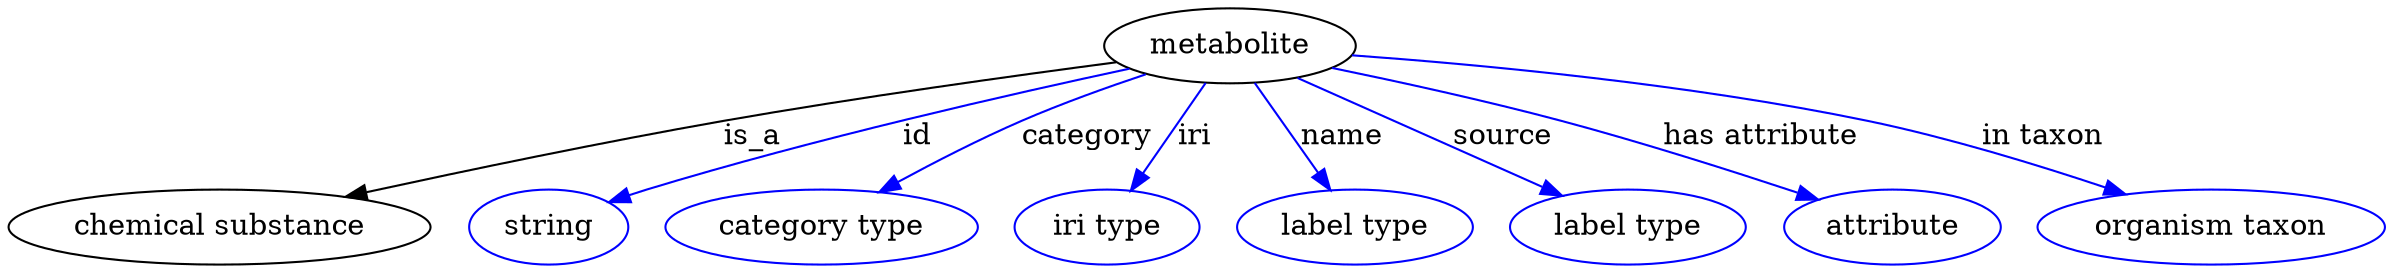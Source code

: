 digraph {
	graph [bb="0,0,929.94,123"];
	node [label="\N"];
	metabolite	 [height=0.5,
		label=metabolite,
		pos="477.29,105",
		width=1.336];
	"chemical substance"	 [height=0.5,
		pos="79.293,18",
		width=2.2026];
	metabolite -> "chemical substance"	 [label=is_a,
		lp="288.29,61.5",
		pos="e,129.5,32.03 432.62,97.932 391.97,91.269 330.37,80.597 277.29,69 230.62,58.803 178.29,45.23 139.16,34.651"];
	id	 [color=blue,
		height=0.5,
		label=string,
		pos="207.29,18",
		width=0.84854];
	metabolite -> id	 [color=blue,
		label=id,
		lp="346.79,61.5",
		pos="e,231.19,29.37 437.29,94.716 390.99,82.418 312.72,60.413 247.29,36 245.07,35.169 242.79,34.273 240.5,33.34",
		style=solid];
	category	 [color=blue,
		height=0.5,
		label="category type",
		pos="314.29,18",
		width=1.6249];
	metabolite -> category	 [color=blue,
		label=category,
		lp="422.79,61.5",
		pos="e,339.92,34.364 445.79,91.395 431.43,84.956 414.32,76.948 399.29,69 382.25,59.989 363.85,49.099 348.54,39.7",
		style=solid];
	iri	 [color=blue,
		height=0.5,
		label="iri type",
		pos="427.29,18",
		width=1.011];
	metabolite -> iri	 [color=blue,
		label=iri,
		lp="461.79,61.5",
		pos="e,437.4,35.58 467.17,87.394 460.06,75.012 450.41,58.23 442.39,44.27",
		style=solid];
	name	 [color=blue,
		height=0.5,
		label="label type",
		pos="527.29,18",
		width=1.2638];
	metabolite -> name	 [color=blue,
		label=name,
		lp="520.79,61.5",
		pos="e,517.19,35.58 487.41,87.394 494.53,75.012 504.17,58.23 512.2,44.27",
		style=solid];
	source	 [color=blue,
		height=0.5,
		label="label type",
		pos="636.29,18",
		width=1.2638];
	metabolite -> source	 [color=blue,
		label=source,
		lp="585.29,61.5",
		pos="e,609.58,32.616 504.63,90.044 531.15,75.534 571.53,53.436 600.58,37.541",
		style=solid];
	"has attribute"	 [color=blue,
		height=0.5,
		label=attribute,
		pos="740.29,18",
		width=1.1193];
	metabolite -> "has attribute"	 [color=blue,
		label="has attribute",
		lp="681.79,61.5",
		pos="e,710.74,30.27 517.42,94.953 543.27,88.22 577.49,78.817 607.29,69 639.26,58.471 674.84,44.721 701.14,34.151",
		style=solid];
	"in taxon"	 [color=blue,
		height=0.5,
		label="organism taxon",
		pos="864.29,18",
		width=1.8234];
	metabolite -> "in taxon"	 [color=blue,
		label="in taxon",
		lp="790.79,61.5",
		pos="e,827.63,33.082 524.2,100.7 573.33,95.573 652.5,85.553 719.29,69 753.01,60.645 789.92,47.603 818.06,36.799",
		style=solid];
}

